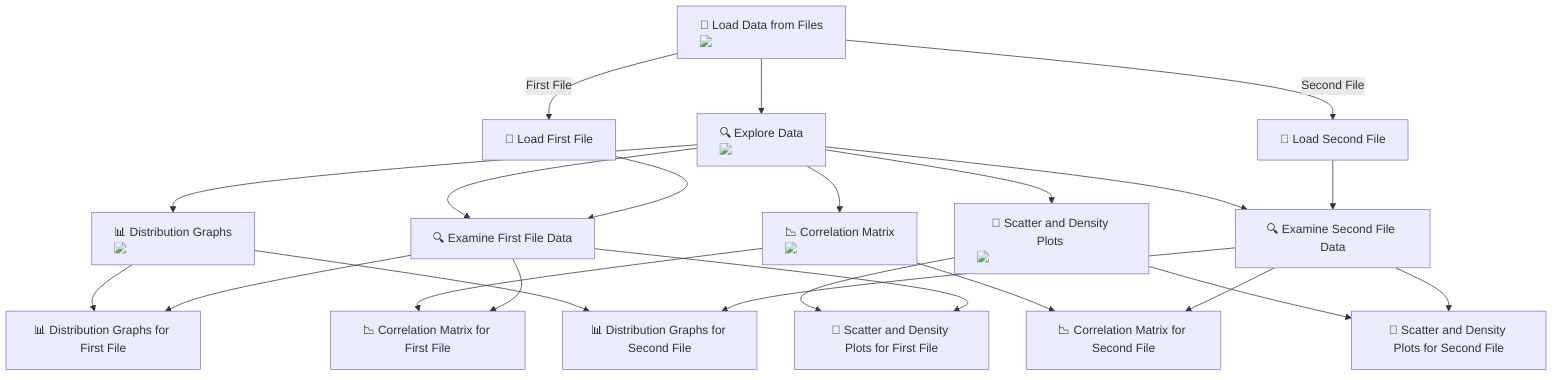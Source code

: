 flowchart TD
    A["📁 Load Data from Files <img src='file.svg' />"] --> B["🔍 Explore Data <img src='table.svg' />"]
    B --> C["📊 Distribution Graphs <img src='dummy_plots/barplot_template.svg' />"]
    B --> D["📉 Correlation Matrix <img src='dummy_plots/correlation_matrix_template.svg' />"]
    B --> E["🔗 Scatter and Density Plots <img src='dummy_plots/scatter_plot_template.svg' />"]
    A1["📁 Load First File"] --> B1["🔍 Examine First File Data"]
    B1 --> C1["📊 Distribution Graphs for First File"]
    B1 --> D1["📉 Correlation Matrix for First File"]
    B1 --> E1["🔗 Scatter and Density Plots for First File"]
    A2["📁 Load Second File"] --> B2["🔍 Examine Second File Data"]
    B2 --> C2["📊 Distribution Graphs for Second File"]
    B2 --> D2["📉 Correlation Matrix for Second File"]
    B2 --> E2["🔗 Scatter and Density Plots for Second File"]
    A -->|First File| A1
    A -->|Second File| A2
    B --> B1
    B --> B2
    C --> C1
    C --> C2
    D --> D1
    D --> D2
    E --> E1
    E --> E2